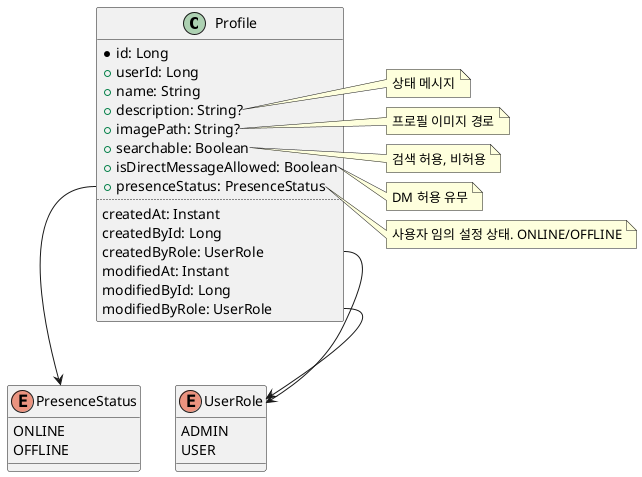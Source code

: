 @startuml
'https://plantuml.com/class-diagram

class Profile {
  *id: Long
  +userId: Long
  +name: String
  +description: String?
  +imagePath: String?
  +searchable: Boolean
  +isDirectMessageAllowed: Boolean
  +presenceStatus: PresenceStatus
  ..
  createdAt: Instant
  createdById: Long
  createdByRole: UserRole
  modifiedAt: Instant
  modifiedById: Long
  modifiedByRole: UserRole
}

note right of Profile::description
  상태 메시지
end note

note right of Profile::imagePath
  프로필 이미지 경로
end note

note right of Profile::searchable
  검색 허용, 비허용
end note

note right of Profile::isDirectMessageAllowed
  DM 허용 유무
end note

note right of Profile::presenceStatus
  사용자 임의 설정 상태. ONLINE/OFFLINE
end note

note right of Profile::searchable
  검색 허용, 비허용
end note

enum PresenceStatus {
  ONLINE
  OFFLINE
}

enum UserRole {
  ADMIN
  USER
}

Profile::presenceStatus --> PresenceStatus

Profile::createdByRole --> UserRole
Profile::modifiedByRole --> UserRole

@enduml
